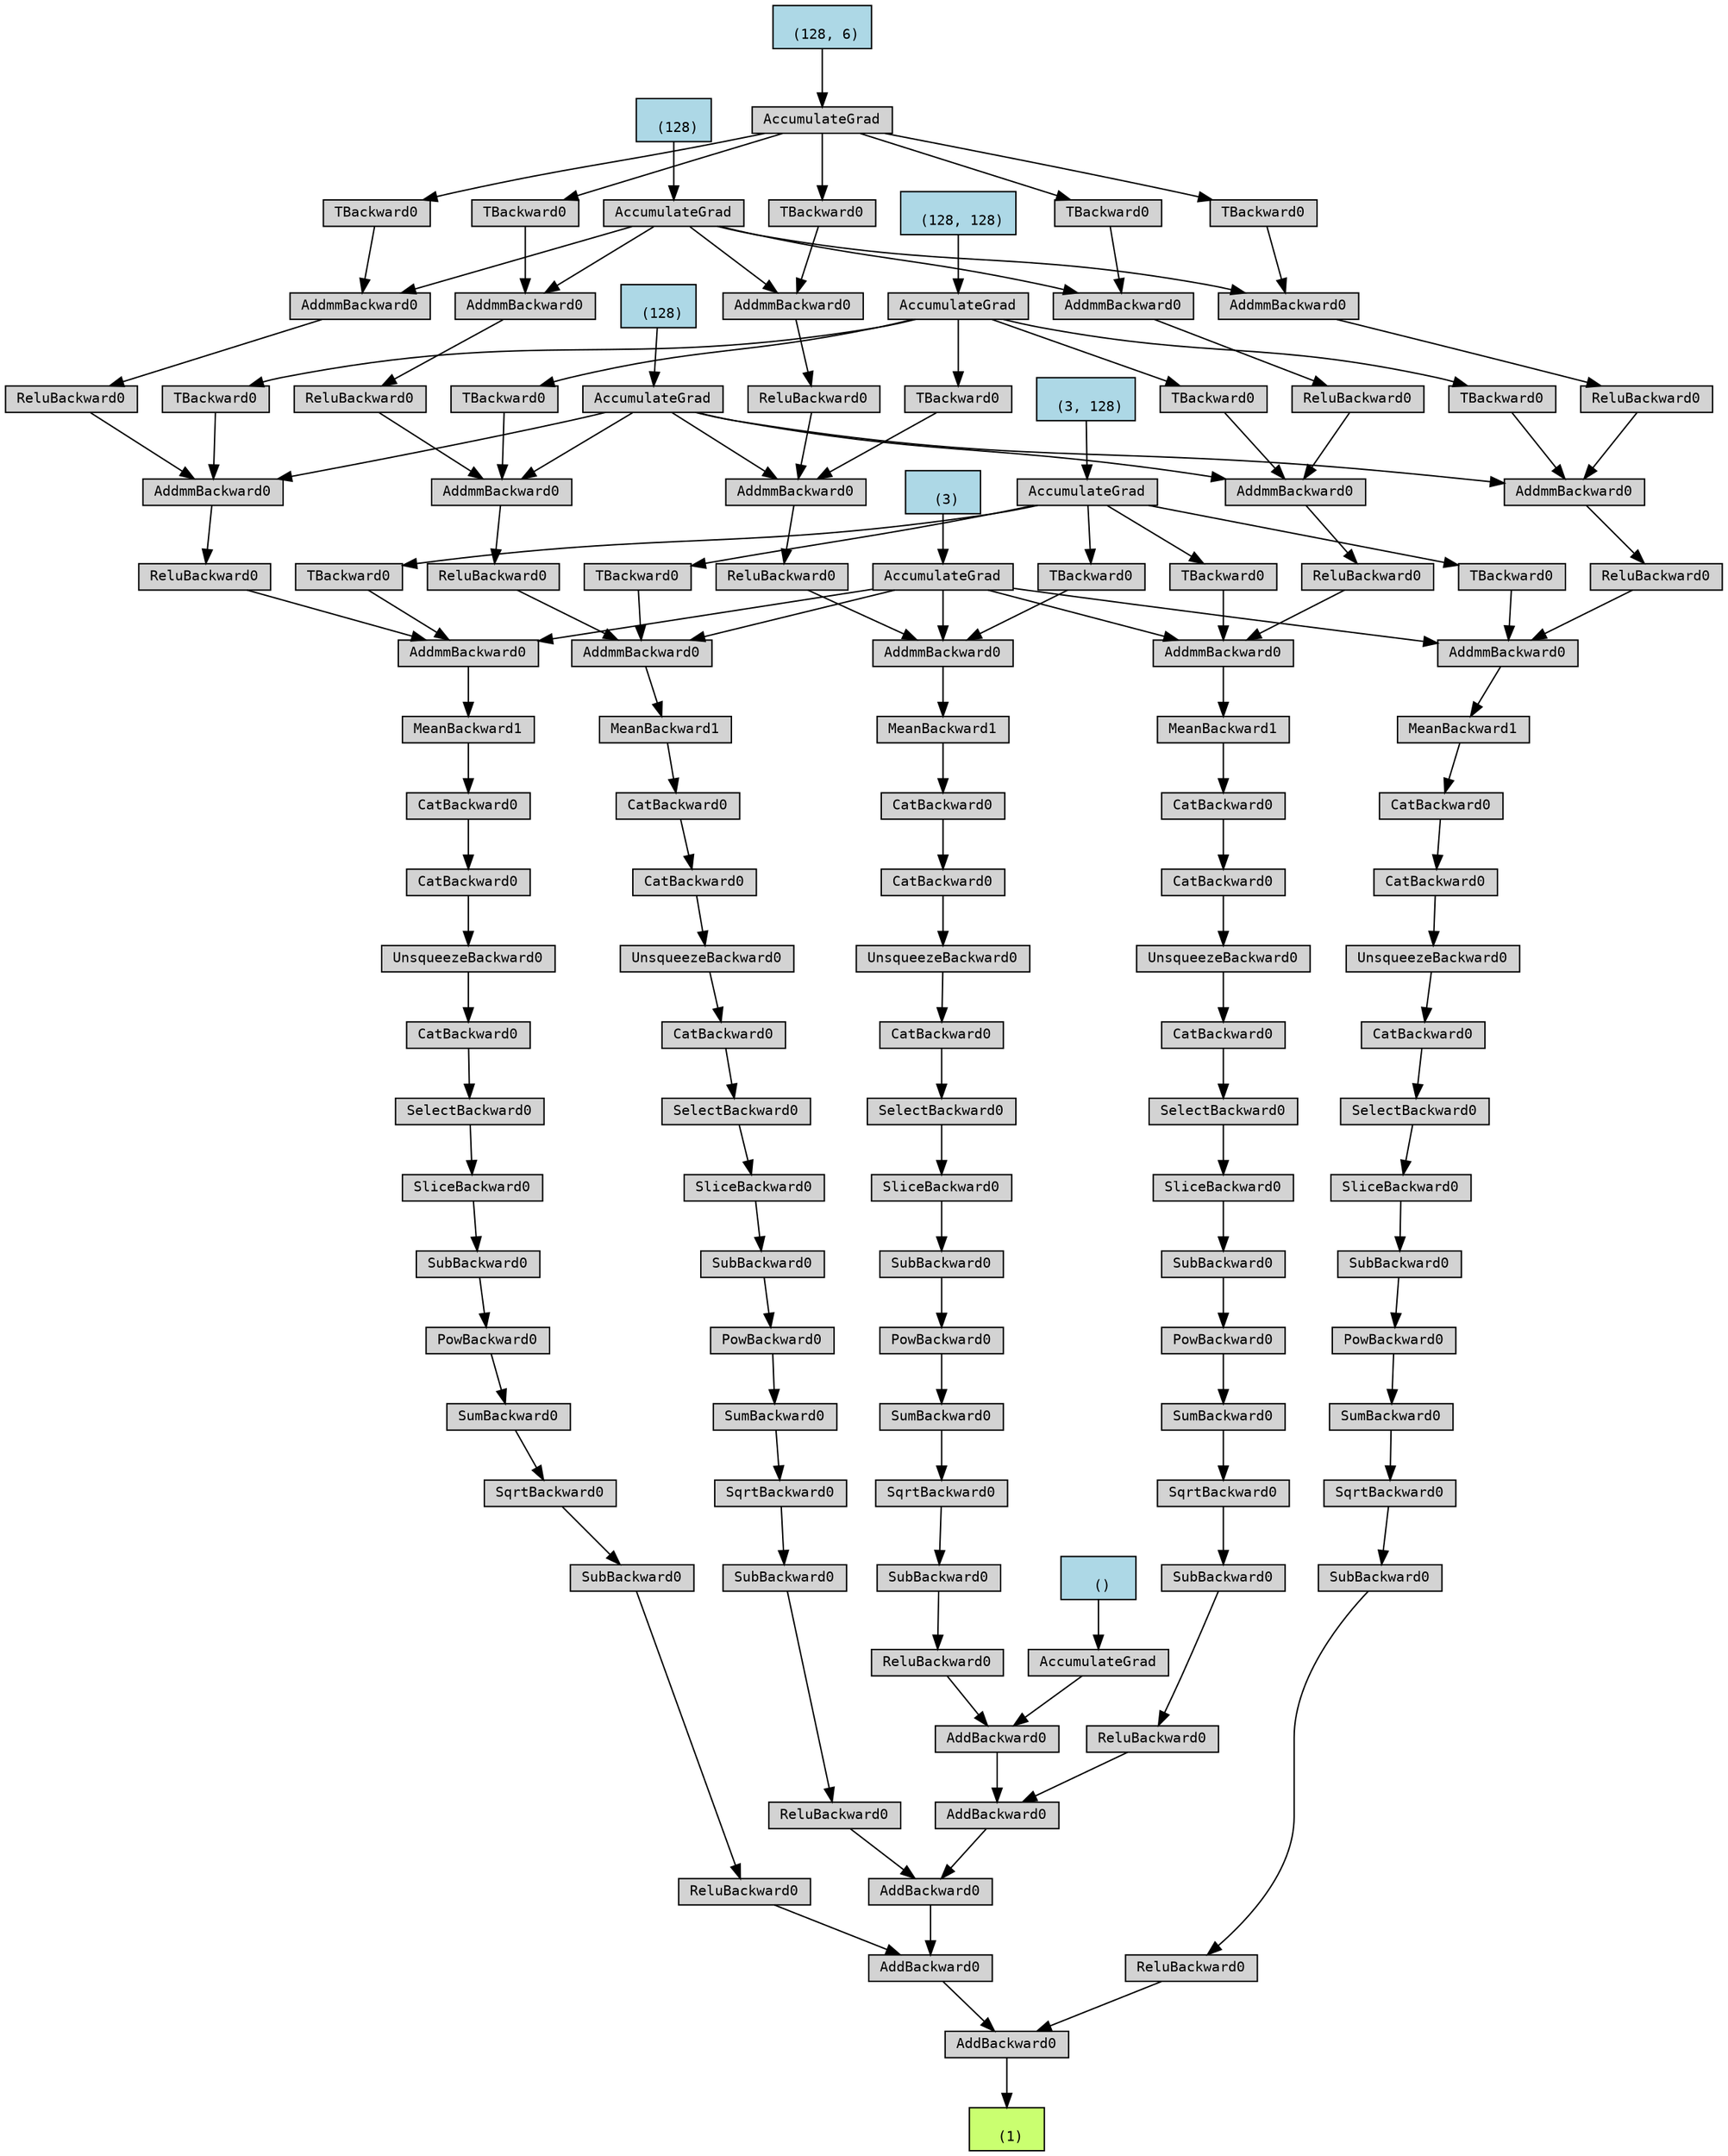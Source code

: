 digraph {
	graph [size="40.949999999999996,40.949999999999996"]
	node [align=left fontname=monospace fontsize=10 height=0.2 ranksep=0.1 shape=box style=filled]
	140542128378944 [label="
 (1)" fillcolor=darkolivegreen1]
	140542128260048 [label=AddBackward0]
	140542128264320 -> 140542128260048
	140542128264320 [label=AddBackward0]
	140542128260096 -> 140542128264320
	140542128260096 [label=AddBackward0]
	140542128264464 -> 140542128260096
	140542128264464 [label=AddBackward0]
	140542128264608 -> 140542128264464
	140542128264608 [label=AddBackward0]
	140542128264752 -> 140542128264608
	140542128225664 [label="
 ()" fillcolor=lightblue]
	140542128225664 -> 140542128264752
	140542128264752 [label=AccumulateGrad]
	140542128264704 -> 140542128264608
	140542128264704 [label=ReluBackward0]
	140542128264800 -> 140542128264704
	140542128264800 [label=SubBackward0]
	140542128264992 -> 140542128264800
	140542128264992 [label=SqrtBackward0]
	140542128265088 -> 140542128264992
	140542128265088 [label=SumBackward0]
	140542128265184 -> 140542128265088
	140542128265184 [label=PowBackward0]
	140542128265280 -> 140542128265184
	140542128265280 [label=SubBackward0]
	140542128265376 -> 140542128265280
	140542128265376 [label=SliceBackward0]
	140542128265472 -> 140542128265376
	140542128265472 [label=SelectBackward0]
	140542128265568 -> 140542128265472
	140542128265568 [label=CatBackward0]
	140542128265616 -> 140542128265568
	140542128265616 [label=UnsqueezeBackward0]
	140542128265808 -> 140542128265616
	140542128265808 [label=CatBackward0]
	140542128265856 -> 140542128265808
	140542128265856 [label=CatBackward0]
	140542128266048 -> 140542128265856
	140542128266048 [label=MeanBackward1]
	140542128266144 -> 140542128266048
	140542128266144 [label=AddmmBackward0]
	140542128266192 -> 140542128266144
	140542128221504 [label="
 (3)" fillcolor=lightblue]
	140542128221504 -> 140542128266192
	140542128266192 [label=AccumulateGrad]
	140542128265952 -> 140542128266144
	140542128265952 [label=ReluBackward0]
	140542128266384 -> 140542128265952
	140542128266384 [label=AddmmBackward0]
	140542128266672 -> 140542128266384
	140542128221344 [label="
 (128)" fillcolor=lightblue]
	140542128221344 -> 140542128266672
	140542128266672 [label=AccumulateGrad]
	140542128266624 -> 140542128266384
	140542128266624 [label=ReluBackward0]
	140542128266768 -> 140542128266624
	140542128266768 [label=AddmmBackward0]
	140542128267008 -> 140542128266768
	140542128220624 [label="
 (128)" fillcolor=lightblue]
	140542128220624 -> 140542128267008
	140542128267008 [label=AccumulateGrad]
	140542128266960 -> 140542128266768
	140542128266960 [label=TBackward0]
	140542128267056 -> 140542128266960
	140542128220304 [label="
 (128, 6)" fillcolor=lightblue]
	140542128220304 -> 140542128267056
	140542128267056 [label=AccumulateGrad]
	140542128266576 -> 140542128266384
	140542128266576 [label=TBackward0]
	140542128267152 -> 140542128266576
	140542128218304 [label="
 (128, 128)" fillcolor=lightblue]
	140542128218304 -> 140542128267152
	140542128267152 [label=AccumulateGrad]
	140542128266288 -> 140542128266144
	140542128266288 [label=TBackward0]
	140542128266912 -> 140542128266288
	140542128221424 [label="
 (3, 128)" fillcolor=lightblue]
	140542128221424 -> 140542128266912
	140542128266912 [label=AccumulateGrad]
	140542128264560 -> 140542128264464
	140542128264560 [label=ReluBackward0]
	140542128264944 -> 140542128264560
	140542128264944 [label=SubBackward0]
	140542128265136 -> 140542128264944
	140542128265136 [label=SqrtBackward0]
	140542128265328 -> 140542128265136
	140542128265328 [label=SumBackward0]
	140542128265520 -> 140542128265328
	140542128265520 [label=PowBackward0]
	140542128265760 -> 140542128265520
	140542128265760 [label=SubBackward0]
	140542128266000 -> 140542128265760
	140542128266000 [label=SliceBackward0]
	140542128266336 -> 140542128266000
	140542128266336 [label=SelectBackward0]
	140542128267344 -> 140542128266336
	140542128267344 [label=CatBackward0]
	140542128266528 -> 140542128267344
	140542128266528 [label=UnsqueezeBackward0]
	140542128267200 -> 140542128266528
	140542128267200 [label=CatBackward0]
	140542128267440 -> 140542128267200
	140542128267440 [label=CatBackward0]
	140542128267536 -> 140542128267440
	140542128267536 [label=MeanBackward1]
	140542128267632 -> 140542128267536
	140542128267632 [label=AddmmBackward0]
	140542128266192 -> 140542128267632
	140542128267728 -> 140542128267632
	140542128267728 [label=ReluBackward0]
	140542128267872 -> 140542128267728
	140542128267872 [label=AddmmBackward0]
	140542128266672 -> 140542128267872
	140542128267968 -> 140542128267872
	140542128267968 [label=ReluBackward0]
	140542128268112 -> 140542128267968
	140542128268112 [label=AddmmBackward0]
	140542128267008 -> 140542128268112
	140542128268208 -> 140542128268112
	140542128268208 [label=TBackward0]
	140542128267056 -> 140542128268208
	140542128267920 -> 140542128267872
	140542128267920 [label=TBackward0]
	140542128267152 -> 140542128267920
	140542128267680 -> 140542128267632
	140542128267680 [label=TBackward0]
	140542128266912 -> 140542128267680
	140542128264416 -> 140542128260096
	140542128264416 [label=ReluBackward0]
	140542128265040 -> 140542128264416
	140542128265040 [label=SubBackward0]
	140542128265424 -> 140542128265040
	140542128265424 [label=SqrtBackward0]
	140542128265712 -> 140542128265424
	140542128265712 [label=SumBackward0]
	140542128266720 -> 140542128265712
	140542128266720 [label=PowBackward0]
	140542128266864 -> 140542128266720
	140542128266864 [label=SubBackward0]
	140542128267488 -> 140542128266864
	140542128267488 [label=SliceBackward0]
	140542128264656 -> 140542128267488
	140542128264656 [label=SelectBackward0]
	140542128267776 -> 140542128264656
	140542128267776 [label=CatBackward0]
	140542128268160 -> 140542128267776
	140542128268160 [label=UnsqueezeBackward0]
	140542128268256 -> 140542128268160
	140542128268256 [label=CatBackward0]
	140542128268352 -> 140542128268256
	140542128268352 [label=CatBackward0]
	140542128268448 -> 140542128268352
	140542128268448 [label=MeanBackward1]
	140542128268544 -> 140542128268448
	140542128268544 [label=AddmmBackward0]
	140542128266192 -> 140542128268544
	140542128268640 -> 140542128268544
	140542128268640 [label=ReluBackward0]
	140542128268784 -> 140542128268640
	140542128268784 [label=AddmmBackward0]
	140542128266672 -> 140542128268784
	140542128268880 -> 140542128268784
	140542128268880 [label=ReluBackward0]
	140542128269024 -> 140542128268880
	140542128269024 [label=AddmmBackward0]
	140542128267008 -> 140542128269024
	140542128269120 -> 140542128269024
	140542128269120 [label=TBackward0]
	140542128267056 -> 140542128269120
	140542128268832 -> 140542128268784
	140542128268832 [label=TBackward0]
	140542128267152 -> 140542128268832
	140542128268592 -> 140542128268544
	140542128268592 [label=TBackward0]
	140542128266912 -> 140542128268592
	140542128264176 -> 140542128264320
	140542128264176 [label=ReluBackward0]
	140542128265232 -> 140542128264176
	140542128265232 [label=SubBackward0]
	140542128266096 -> 140542128265232
	140542128266096 [label=SqrtBackward0]
	140542128267392 -> 140542128266096
	140542128267392 [label=SumBackward0]
	140542128268304 -> 140542128267392
	140542128268304 [label=PowBackward0]
	140542128268064 -> 140542128268304
	140542128268064 [label=SubBackward0]
	140542128268400 -> 140542128268064
	140542128268400 [label=SliceBackward0]
	140542128264512 -> 140542128268400
	140542128264512 [label=SelectBackward0]
	140542128268688 -> 140542128264512
	140542128268688 [label=CatBackward0]
	140542128269072 -> 140542128268688
	140542128269072 [label=UnsqueezeBackward0]
	140542128269168 -> 140542128269072
	140542128269168 [label=CatBackward0]
	140542128269264 -> 140542128269168
	140542128269264 [label=CatBackward0]
	140542128269360 -> 140542128269264
	140542128269360 [label=MeanBackward1]
	140542128269456 -> 140542128269360
	140542128269456 [label=AddmmBackward0]
	140542128266192 -> 140542128269456
	140542128269552 -> 140542128269456
	140542128269552 [label=ReluBackward0]
	140542128269696 -> 140542128269552
	140542128269696 [label=AddmmBackward0]
	140542128266672 -> 140542128269696
	140542128269792 -> 140542128269696
	140542128269792 [label=ReluBackward0]
	140542128269936 -> 140542128269792
	140542128269936 [label=AddmmBackward0]
	140542128267008 -> 140542128269936
	140542128270032 -> 140542128269936
	140542128270032 [label=TBackward0]
	140542128267056 -> 140542128270032
	140542128269744 -> 140542128269696
	140542128269744 [label=TBackward0]
	140542128267152 -> 140542128269744
	140542128269504 -> 140542128269456
	140542128269504 [label=TBackward0]
	140542128266912 -> 140542128269504
	140542128264224 -> 140542128260048
	140542128264224 [label=ReluBackward0]
	140542128264896 -> 140542128264224
	140542128264896 [label=SubBackward0]
	140542128267584 -> 140542128264896
	140542128267584 [label=SqrtBackward0]
	140542128268016 -> 140542128267584
	140542128268016 [label=SumBackward0]
	140542128269216 -> 140542128268016
	140542128269216 [label=PowBackward0]
	140542128268976 -> 140542128269216
	140542128268976 [label=SubBackward0]
	140542128269312 -> 140542128268976
	140542128269312 [label=SliceBackward0]
	140542128263936 -> 140542128269312
	140542128263936 [label=SelectBackward0]
	140542128269600 -> 140542128263936
	140542128269600 [label=CatBackward0]
	140542128269984 -> 140542128269600
	140542128269984 [label=UnsqueezeBackward0]
	140542128270080 -> 140542128269984
	140542128270080 [label=CatBackward0]
	140542128270176 -> 140542128270080
	140542128270176 [label=CatBackward0]
	140542128270272 -> 140542128270176
	140542128270272 [label=MeanBackward1]
	140542128270368 -> 140542128270272
	140542128270368 [label=AddmmBackward0]
	140542128266192 -> 140542128270368
	140542128270464 -> 140542128270368
	140542128270464 [label=ReluBackward0]
	140542128270608 -> 140542128270464
	140542128270608 [label=AddmmBackward0]
	140542128266672 -> 140542128270608
	140542128270704 -> 140542128270608
	140542128270704 [label=ReluBackward0]
	140542128270848 -> 140542128270704
	140542128270848 [label=AddmmBackward0]
	140542128267008 -> 140542128270848
	140542128270944 -> 140542128270848
	140542128270944 [label=TBackward0]
	140542128267056 -> 140542128270944
	140542128270656 -> 140542128270608
	140542128270656 [label=TBackward0]
	140542128267152 -> 140542128270656
	140542128270416 -> 140542128270368
	140542128270416 [label=TBackward0]
	140542128266912 -> 140542128270416
	140542128260048 -> 140542128378944
}
